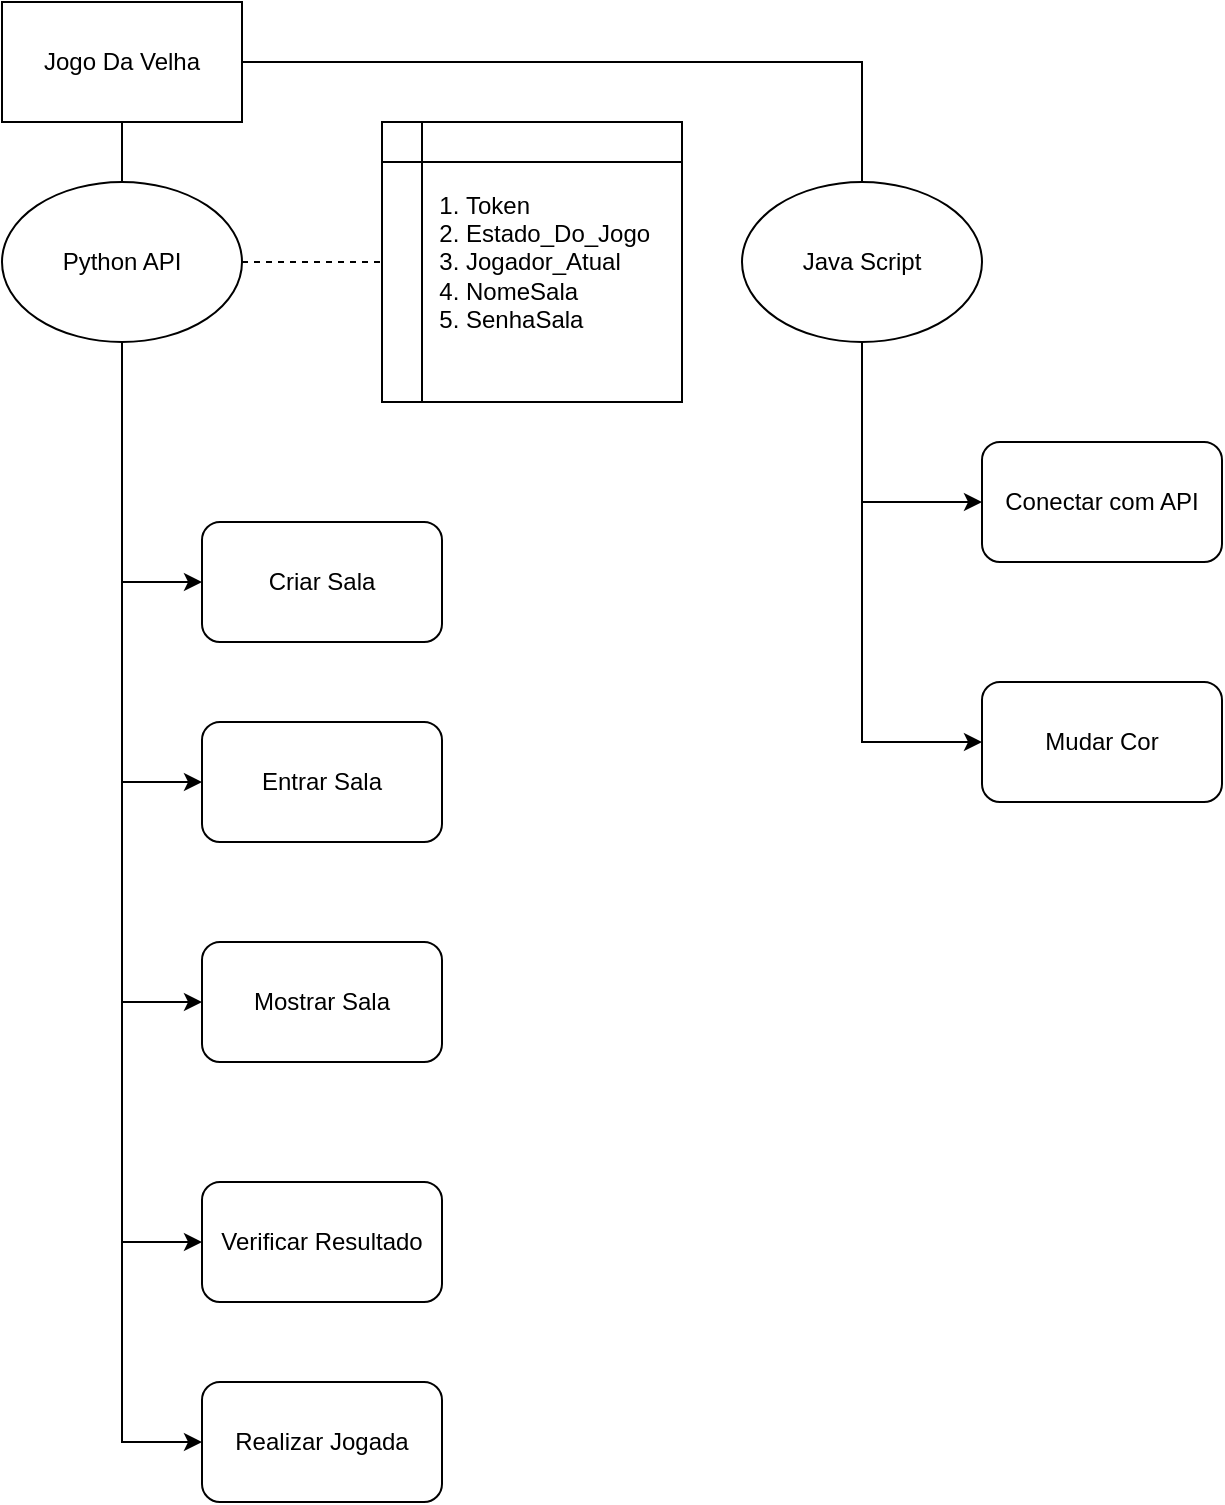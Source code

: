 <mxfile version="22.1.0" type="device">
  <diagram id="C5RBs43oDa-KdzZeNtuy" name="Page-1">
    <mxGraphModel dx="1591" dy="894" grid="1" gridSize="10" guides="1" tooltips="1" connect="1" arrows="1" fold="1" page="1" pageScale="1" pageWidth="827" pageHeight="1169" math="0" shadow="0">
      <root>
        <mxCell id="WIyWlLk6GJQsqaUBKTNV-0" />
        <mxCell id="WIyWlLk6GJQsqaUBKTNV-1" parent="WIyWlLk6GJQsqaUBKTNV-0" />
        <mxCell id="ZspXTVyTB-o_R0YPYAlR-0" value="Jogo Da Velha&lt;br&gt;" style="rounded=0;whiteSpace=wrap;html=1;" vertex="1" parent="WIyWlLk6GJQsqaUBKTNV-1">
          <mxGeometry x="100" y="40" width="120" height="60" as="geometry" />
        </mxCell>
        <mxCell id="ZspXTVyTB-o_R0YPYAlR-16" style="edgeStyle=orthogonalEdgeStyle;rounded=0;orthogonalLoop=1;jettySize=auto;html=1;entryX=0;entryY=0.5;entryDx=0;entryDy=0;" edge="1" parent="WIyWlLk6GJQsqaUBKTNV-1" source="ZspXTVyTB-o_R0YPYAlR-1" target="ZspXTVyTB-o_R0YPYAlR-5">
          <mxGeometry relative="1" as="geometry">
            <Array as="points">
              <mxPoint x="160" y="330" />
            </Array>
          </mxGeometry>
        </mxCell>
        <mxCell id="ZspXTVyTB-o_R0YPYAlR-17" style="edgeStyle=orthogonalEdgeStyle;rounded=0;orthogonalLoop=1;jettySize=auto;html=1;entryX=0;entryY=0.5;entryDx=0;entryDy=0;" edge="1" parent="WIyWlLk6GJQsqaUBKTNV-1" source="ZspXTVyTB-o_R0YPYAlR-1" target="ZspXTVyTB-o_R0YPYAlR-6">
          <mxGeometry relative="1" as="geometry">
            <Array as="points">
              <mxPoint x="160" y="430" />
            </Array>
          </mxGeometry>
        </mxCell>
        <mxCell id="ZspXTVyTB-o_R0YPYAlR-18" style="edgeStyle=orthogonalEdgeStyle;rounded=0;orthogonalLoop=1;jettySize=auto;html=1;entryX=0;entryY=0.5;entryDx=0;entryDy=0;" edge="1" parent="WIyWlLk6GJQsqaUBKTNV-1" source="ZspXTVyTB-o_R0YPYAlR-1" target="ZspXTVyTB-o_R0YPYAlR-8">
          <mxGeometry relative="1" as="geometry">
            <Array as="points">
              <mxPoint x="160" y="540" />
            </Array>
          </mxGeometry>
        </mxCell>
        <mxCell id="ZspXTVyTB-o_R0YPYAlR-19" style="edgeStyle=orthogonalEdgeStyle;rounded=0;orthogonalLoop=1;jettySize=auto;html=1;entryX=0;entryY=0.5;entryDx=0;entryDy=0;" edge="1" parent="WIyWlLk6GJQsqaUBKTNV-1" source="ZspXTVyTB-o_R0YPYAlR-1" target="ZspXTVyTB-o_R0YPYAlR-13">
          <mxGeometry relative="1" as="geometry">
            <Array as="points">
              <mxPoint x="160" y="660" />
            </Array>
          </mxGeometry>
        </mxCell>
        <mxCell id="ZspXTVyTB-o_R0YPYAlR-20" style="edgeStyle=orthogonalEdgeStyle;rounded=0;orthogonalLoop=1;jettySize=auto;html=1;entryX=0;entryY=0.5;entryDx=0;entryDy=0;" edge="1" parent="WIyWlLk6GJQsqaUBKTNV-1" source="ZspXTVyTB-o_R0YPYAlR-1" target="ZspXTVyTB-o_R0YPYAlR-14">
          <mxGeometry relative="1" as="geometry">
            <Array as="points">
              <mxPoint x="160" y="760" />
            </Array>
          </mxGeometry>
        </mxCell>
        <mxCell id="ZspXTVyTB-o_R0YPYAlR-1" value="Python API" style="ellipse;whiteSpace=wrap;html=1;" vertex="1" parent="WIyWlLk6GJQsqaUBKTNV-1">
          <mxGeometry x="100" y="130" width="120" height="80" as="geometry" />
        </mxCell>
        <mxCell id="ZspXTVyTB-o_R0YPYAlR-2" value="&lt;div style=&quot;text-align: justify;&quot;&gt;&lt;ol&gt;&lt;li&gt;&lt;span style=&quot;background-color: initial;&quot;&gt;Token&lt;/span&gt;&lt;/li&gt;&lt;li&gt;&lt;span style=&quot;background-color: initial;&quot;&gt;Estado_Do_Jogo&lt;/span&gt;&lt;/li&gt;&lt;li&gt;&lt;span style=&quot;background-color: initial;&quot;&gt;Jogador_Atual&lt;/span&gt;&lt;/li&gt;&lt;li&gt;&lt;span style=&quot;background-color: initial;&quot;&gt;NomeSala&lt;/span&gt;&lt;/li&gt;&lt;li&gt;&lt;span style=&quot;background-color: initial;&quot;&gt;SenhaSala&lt;/span&gt;&lt;/li&gt;&lt;/ol&gt;&lt;/div&gt;" style="shape=internalStorage;whiteSpace=wrap;html=1;backgroundOutline=1;align=left;" vertex="1" parent="WIyWlLk6GJQsqaUBKTNV-1">
          <mxGeometry x="290" y="100" width="150" height="140" as="geometry" />
        </mxCell>
        <mxCell id="ZspXTVyTB-o_R0YPYAlR-3" value="" style="endArrow=none;dashed=1;html=1;rounded=0;exitX=1;exitY=0.5;exitDx=0;exitDy=0;entryX=0;entryY=0.5;entryDx=0;entryDy=0;" edge="1" parent="WIyWlLk6GJQsqaUBKTNV-1" source="ZspXTVyTB-o_R0YPYAlR-1" target="ZspXTVyTB-o_R0YPYAlR-2">
          <mxGeometry width="50" height="50" relative="1" as="geometry">
            <mxPoint x="240" y="170" as="sourcePoint" />
            <mxPoint x="290" y="120" as="targetPoint" />
          </mxGeometry>
        </mxCell>
        <mxCell id="ZspXTVyTB-o_R0YPYAlR-4" value="" style="endArrow=none;html=1;rounded=0;entryX=0.5;entryY=1;entryDx=0;entryDy=0;exitX=0.5;exitY=0;exitDx=0;exitDy=0;" edge="1" parent="WIyWlLk6GJQsqaUBKTNV-1" source="ZspXTVyTB-o_R0YPYAlR-1" target="ZspXTVyTB-o_R0YPYAlR-0">
          <mxGeometry width="50" height="50" relative="1" as="geometry">
            <mxPoint x="390" y="230" as="sourcePoint" />
            <mxPoint x="440" y="180" as="targetPoint" />
          </mxGeometry>
        </mxCell>
        <mxCell id="ZspXTVyTB-o_R0YPYAlR-5" value="Criar Sala" style="rounded=1;whiteSpace=wrap;html=1;" vertex="1" parent="WIyWlLk6GJQsqaUBKTNV-1">
          <mxGeometry x="200" y="300" width="120" height="60" as="geometry" />
        </mxCell>
        <mxCell id="ZspXTVyTB-o_R0YPYAlR-6" value="Entrar Sala" style="rounded=1;whiteSpace=wrap;html=1;" vertex="1" parent="WIyWlLk6GJQsqaUBKTNV-1">
          <mxGeometry x="200" y="400" width="120" height="60" as="geometry" />
        </mxCell>
        <mxCell id="ZspXTVyTB-o_R0YPYAlR-8" value="Mostrar Sala" style="rounded=1;whiteSpace=wrap;html=1;" vertex="1" parent="WIyWlLk6GJQsqaUBKTNV-1">
          <mxGeometry x="200" y="510" width="120" height="60" as="geometry" />
        </mxCell>
        <mxCell id="ZspXTVyTB-o_R0YPYAlR-24" style="edgeStyle=orthogonalEdgeStyle;rounded=0;orthogonalLoop=1;jettySize=auto;html=1;entryX=0;entryY=0.5;entryDx=0;entryDy=0;" edge="1" parent="WIyWlLk6GJQsqaUBKTNV-1" source="ZspXTVyTB-o_R0YPYAlR-9" target="ZspXTVyTB-o_R0YPYAlR-22">
          <mxGeometry relative="1" as="geometry" />
        </mxCell>
        <mxCell id="ZspXTVyTB-o_R0YPYAlR-26" style="edgeStyle=orthogonalEdgeStyle;rounded=0;orthogonalLoop=1;jettySize=auto;html=1;entryX=0;entryY=0.5;entryDx=0;entryDy=0;" edge="1" parent="WIyWlLk6GJQsqaUBKTNV-1" source="ZspXTVyTB-o_R0YPYAlR-9" target="ZspXTVyTB-o_R0YPYAlR-21">
          <mxGeometry relative="1" as="geometry" />
        </mxCell>
        <mxCell id="ZspXTVyTB-o_R0YPYAlR-9" value="Java Script" style="ellipse;whiteSpace=wrap;html=1;" vertex="1" parent="WIyWlLk6GJQsqaUBKTNV-1">
          <mxGeometry x="470" y="130" width="120" height="80" as="geometry" />
        </mxCell>
        <mxCell id="ZspXTVyTB-o_R0YPYAlR-11" value="" style="endArrow=none;html=1;rounded=0;exitX=1;exitY=0.5;exitDx=0;exitDy=0;entryX=0.5;entryY=0;entryDx=0;entryDy=0;" edge="1" parent="WIyWlLk6GJQsqaUBKTNV-1" source="ZspXTVyTB-o_R0YPYAlR-0" target="ZspXTVyTB-o_R0YPYAlR-9">
          <mxGeometry width="50" height="50" relative="1" as="geometry">
            <mxPoint x="400" y="190" as="sourcePoint" />
            <mxPoint x="450" y="140" as="targetPoint" />
            <Array as="points">
              <mxPoint x="530" y="70" />
            </Array>
          </mxGeometry>
        </mxCell>
        <mxCell id="ZspXTVyTB-o_R0YPYAlR-13" value="Verificar Resultado" style="rounded=1;whiteSpace=wrap;html=1;" vertex="1" parent="WIyWlLk6GJQsqaUBKTNV-1">
          <mxGeometry x="200" y="630" width="120" height="60" as="geometry" />
        </mxCell>
        <mxCell id="ZspXTVyTB-o_R0YPYAlR-14" value="Realizar Jogada" style="rounded=1;whiteSpace=wrap;html=1;" vertex="1" parent="WIyWlLk6GJQsqaUBKTNV-1">
          <mxGeometry x="200" y="730" width="120" height="60" as="geometry" />
        </mxCell>
        <mxCell id="ZspXTVyTB-o_R0YPYAlR-21" value="Conectar com API" style="rounded=1;whiteSpace=wrap;html=1;" vertex="1" parent="WIyWlLk6GJQsqaUBKTNV-1">
          <mxGeometry x="590" y="260" width="120" height="60" as="geometry" />
        </mxCell>
        <mxCell id="ZspXTVyTB-o_R0YPYAlR-22" value="Mudar Cor" style="rounded=1;whiteSpace=wrap;html=1;" vertex="1" parent="WIyWlLk6GJQsqaUBKTNV-1">
          <mxGeometry x="590" y="380" width="120" height="60" as="geometry" />
        </mxCell>
      </root>
    </mxGraphModel>
  </diagram>
</mxfile>
